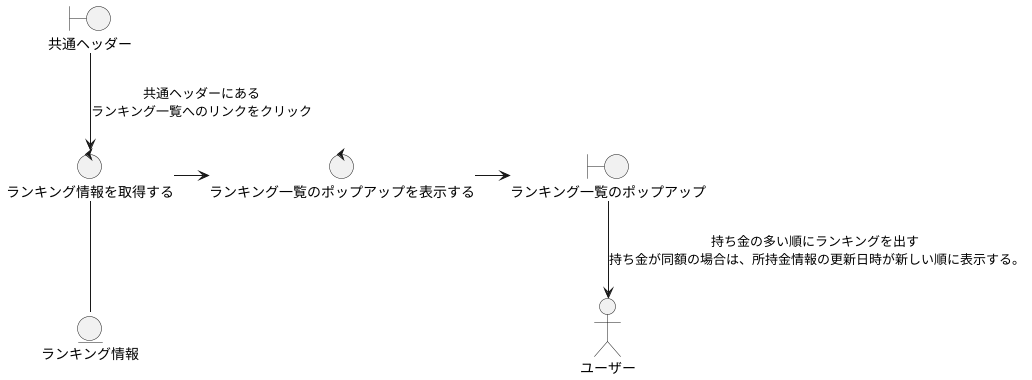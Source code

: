 @startuml

actor ユーザー

boundary 共通ヘッダー
boundary ランキング一覧のポップアップ
control ランキング情報を取得する
control ランキング一覧のポップアップを表示する
entity ランキング情報

'基本コース
共通ヘッダー -down-> ランキング情報を取得する : 共通ヘッダーにある\nランキング一覧へのリンクをクリック
ランキング情報を取得する -right-> ランキング一覧のポップアップを表示する
ランキング一覧のポップアップを表示する -right-> ランキング一覧のポップアップ
ランキング一覧のポップアップ -down-> ユーザー : 持ち金の多い順にランキングを出す \n持ち金が同額の場合は、所持金情報の更新日時が新しい順に表示する。

ランキング情報を取得する -down- ランキング情報
@enduml